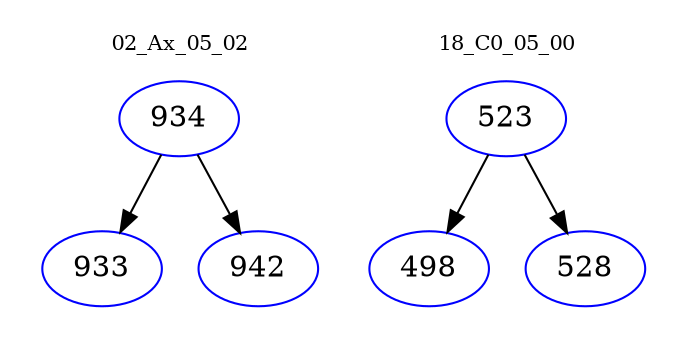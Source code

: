 digraph{
subgraph cluster_0 {
color = white
label = "02_Ax_05_02";
fontsize=10;
T0_934 [label="934", color="blue"]
T0_934 -> T0_933 [color="black"]
T0_933 [label="933", color="blue"]
T0_934 -> T0_942 [color="black"]
T0_942 [label="942", color="blue"]
}
subgraph cluster_1 {
color = white
label = "18_C0_05_00";
fontsize=10;
T1_523 [label="523", color="blue"]
T1_523 -> T1_498 [color="black"]
T1_498 [label="498", color="blue"]
T1_523 -> T1_528 [color="black"]
T1_528 [label="528", color="blue"]
}
}
